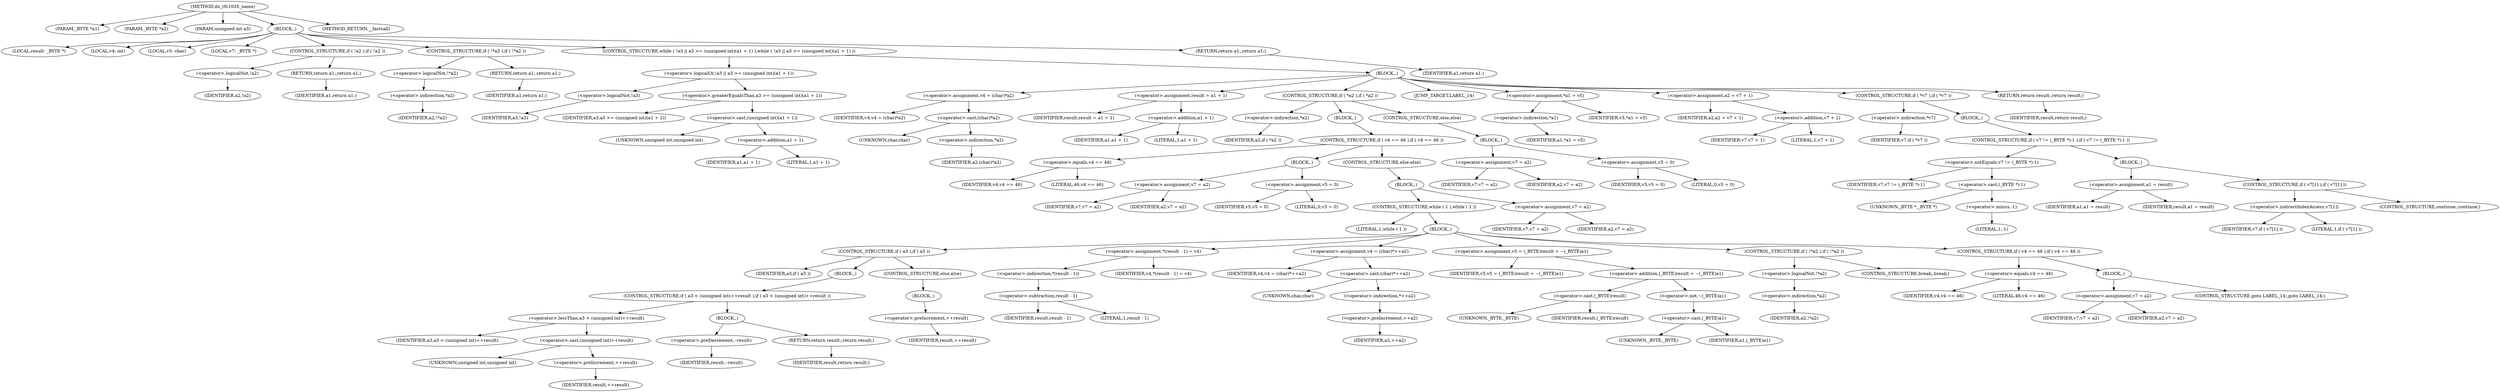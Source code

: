 digraph do_rfc1035_name {  
"1000105" [label = "(METHOD,do_rfc1035_name)" ]
"1000106" [label = "(PARAM,_BYTE *a1)" ]
"1000107" [label = "(PARAM,_BYTE *a2)" ]
"1000108" [label = "(PARAM,unsigned int a3)" ]
"1000109" [label = "(BLOCK,,)" ]
"1000110" [label = "(LOCAL,result: _BYTE *)" ]
"1000111" [label = "(LOCAL,v4: int)" ]
"1000112" [label = "(LOCAL,v5: char)" ]
"1000113" [label = "(LOCAL,v7: _BYTE *)" ]
"1000114" [label = "(CONTROL_STRUCTURE,if ( !a2 ),if ( !a2 ))" ]
"1000115" [label = "(<operator>.logicalNot,!a2)" ]
"1000116" [label = "(IDENTIFIER,a2,!a2)" ]
"1000117" [label = "(RETURN,return a1;,return a1;)" ]
"1000118" [label = "(IDENTIFIER,a1,return a1;)" ]
"1000119" [label = "(CONTROL_STRUCTURE,if ( !*a2 ),if ( !*a2 ))" ]
"1000120" [label = "(<operator>.logicalNot,!*a2)" ]
"1000121" [label = "(<operator>.indirection,*a2)" ]
"1000122" [label = "(IDENTIFIER,a2,!*a2)" ]
"1000123" [label = "(RETURN,return a1;,return a1;)" ]
"1000124" [label = "(IDENTIFIER,a1,return a1;)" ]
"1000125" [label = "(CONTROL_STRUCTURE,while ( !a3 || a3 >= (unsigned int)(a1 + 1) ),while ( !a3 || a3 >= (unsigned int)(a1 + 1) ))" ]
"1000126" [label = "(<operator>.logicalOr,!a3 || a3 >= (unsigned int)(a1 + 1))" ]
"1000127" [label = "(<operator>.logicalNot,!a3)" ]
"1000128" [label = "(IDENTIFIER,a3,!a3)" ]
"1000129" [label = "(<operator>.greaterEqualsThan,a3 >= (unsigned int)(a1 + 1))" ]
"1000130" [label = "(IDENTIFIER,a3,a3 >= (unsigned int)(a1 + 1))" ]
"1000131" [label = "(<operator>.cast,(unsigned int)(a1 + 1))" ]
"1000132" [label = "(UNKNOWN,unsigned int,unsigned int)" ]
"1000133" [label = "(<operator>.addition,a1 + 1)" ]
"1000134" [label = "(IDENTIFIER,a1,a1 + 1)" ]
"1000135" [label = "(LITERAL,1,a1 + 1)" ]
"1000136" [label = "(BLOCK,,)" ]
"1000137" [label = "(<operator>.assignment,v4 = (char)*a2)" ]
"1000138" [label = "(IDENTIFIER,v4,v4 = (char)*a2)" ]
"1000139" [label = "(<operator>.cast,(char)*a2)" ]
"1000140" [label = "(UNKNOWN,char,char)" ]
"1000141" [label = "(<operator>.indirection,*a2)" ]
"1000142" [label = "(IDENTIFIER,a2,(char)*a2)" ]
"1000143" [label = "(<operator>.assignment,result = a1 + 1)" ]
"1000144" [label = "(IDENTIFIER,result,result = a1 + 1)" ]
"1000145" [label = "(<operator>.addition,a1 + 1)" ]
"1000146" [label = "(IDENTIFIER,a1,a1 + 1)" ]
"1000147" [label = "(LITERAL,1,a1 + 1)" ]
"1000148" [label = "(CONTROL_STRUCTURE,if ( *a2 ),if ( *a2 ))" ]
"1000149" [label = "(<operator>.indirection,*a2)" ]
"1000150" [label = "(IDENTIFIER,a2,if ( *a2 ))" ]
"1000151" [label = "(BLOCK,,)" ]
"1000152" [label = "(CONTROL_STRUCTURE,if ( v4 == 46 ),if ( v4 == 46 ))" ]
"1000153" [label = "(<operator>.equals,v4 == 46)" ]
"1000154" [label = "(IDENTIFIER,v4,v4 == 46)" ]
"1000155" [label = "(LITERAL,46,v4 == 46)" ]
"1000156" [label = "(BLOCK,,)" ]
"1000157" [label = "(<operator>.assignment,v7 = a2)" ]
"1000158" [label = "(IDENTIFIER,v7,v7 = a2)" ]
"1000159" [label = "(IDENTIFIER,a2,v7 = a2)" ]
"1000160" [label = "(<operator>.assignment,v5 = 0)" ]
"1000161" [label = "(IDENTIFIER,v5,v5 = 0)" ]
"1000162" [label = "(LITERAL,0,v5 = 0)" ]
"1000163" [label = "(CONTROL_STRUCTURE,else,else)" ]
"1000164" [label = "(BLOCK,,)" ]
"1000165" [label = "(CONTROL_STRUCTURE,while ( 1 ),while ( 1 ))" ]
"1000166" [label = "(LITERAL,1,while ( 1 ))" ]
"1000167" [label = "(BLOCK,,)" ]
"1000168" [label = "(CONTROL_STRUCTURE,if ( a3 ),if ( a3 ))" ]
"1000169" [label = "(IDENTIFIER,a3,if ( a3 ))" ]
"1000170" [label = "(BLOCK,,)" ]
"1000171" [label = "(CONTROL_STRUCTURE,if ( a3 < (unsigned int)++result ),if ( a3 < (unsigned int)++result ))" ]
"1000172" [label = "(<operator>.lessThan,a3 < (unsigned int)++result)" ]
"1000173" [label = "(IDENTIFIER,a3,a3 < (unsigned int)++result)" ]
"1000174" [label = "(<operator>.cast,(unsigned int)++result)" ]
"1000175" [label = "(UNKNOWN,unsigned int,unsigned int)" ]
"1000176" [label = "(<operator>.preIncrement,++result)" ]
"1000177" [label = "(IDENTIFIER,result,++result)" ]
"1000178" [label = "(BLOCK,,)" ]
"1000179" [label = "(<operator>.preDecrement,--result)" ]
"1000180" [label = "(IDENTIFIER,result,--result)" ]
"1000181" [label = "(RETURN,return result;,return result;)" ]
"1000182" [label = "(IDENTIFIER,result,return result;)" ]
"1000183" [label = "(CONTROL_STRUCTURE,else,else)" ]
"1000184" [label = "(BLOCK,,)" ]
"1000185" [label = "(<operator>.preIncrement,++result)" ]
"1000186" [label = "(IDENTIFIER,result,++result)" ]
"1000187" [label = "(<operator>.assignment,*(result - 1) = v4)" ]
"1000188" [label = "(<operator>.indirection,*(result - 1))" ]
"1000189" [label = "(<operator>.subtraction,result - 1)" ]
"1000190" [label = "(IDENTIFIER,result,result - 1)" ]
"1000191" [label = "(LITERAL,1,result - 1)" ]
"1000192" [label = "(IDENTIFIER,v4,*(result - 1) = v4)" ]
"1000193" [label = "(<operator>.assignment,v4 = (char)*++a2)" ]
"1000194" [label = "(IDENTIFIER,v4,v4 = (char)*++a2)" ]
"1000195" [label = "(<operator>.cast,(char)*++a2)" ]
"1000196" [label = "(UNKNOWN,char,char)" ]
"1000197" [label = "(<operator>.indirection,*++a2)" ]
"1000198" [label = "(<operator>.preIncrement,++a2)" ]
"1000199" [label = "(IDENTIFIER,a2,++a2)" ]
"1000200" [label = "(<operator>.assignment,v5 = (_BYTE)result + ~(_BYTE)a1)" ]
"1000201" [label = "(IDENTIFIER,v5,v5 = (_BYTE)result + ~(_BYTE)a1)" ]
"1000202" [label = "(<operator>.addition,(_BYTE)result + ~(_BYTE)a1)" ]
"1000203" [label = "(<operator>.cast,(_BYTE)result)" ]
"1000204" [label = "(UNKNOWN,_BYTE,_BYTE)" ]
"1000205" [label = "(IDENTIFIER,result,(_BYTE)result)" ]
"1000206" [label = "(<operator>.not,~(_BYTE)a1)" ]
"1000207" [label = "(<operator>.cast,(_BYTE)a1)" ]
"1000208" [label = "(UNKNOWN,_BYTE,_BYTE)" ]
"1000209" [label = "(IDENTIFIER,a1,(_BYTE)a1)" ]
"1000210" [label = "(CONTROL_STRUCTURE,if ( !*a2 ),if ( !*a2 ))" ]
"1000211" [label = "(<operator>.logicalNot,!*a2)" ]
"1000212" [label = "(<operator>.indirection,*a2)" ]
"1000213" [label = "(IDENTIFIER,a2,!*a2)" ]
"1000214" [label = "(CONTROL_STRUCTURE,break;,break;)" ]
"1000215" [label = "(CONTROL_STRUCTURE,if ( v4 == 46 ),if ( v4 == 46 ))" ]
"1000216" [label = "(<operator>.equals,v4 == 46)" ]
"1000217" [label = "(IDENTIFIER,v4,v4 == 46)" ]
"1000218" [label = "(LITERAL,46,v4 == 46)" ]
"1000219" [label = "(BLOCK,,)" ]
"1000220" [label = "(<operator>.assignment,v7 = a2)" ]
"1000221" [label = "(IDENTIFIER,v7,v7 = a2)" ]
"1000222" [label = "(IDENTIFIER,a2,v7 = a2)" ]
"1000223" [label = "(CONTROL_STRUCTURE,goto LABEL_14;,goto LABEL_14;)" ]
"1000224" [label = "(<operator>.assignment,v7 = a2)" ]
"1000225" [label = "(IDENTIFIER,v7,v7 = a2)" ]
"1000226" [label = "(IDENTIFIER,a2,v7 = a2)" ]
"1000227" [label = "(CONTROL_STRUCTURE,else,else)" ]
"1000228" [label = "(BLOCK,,)" ]
"1000229" [label = "(<operator>.assignment,v7 = a2)" ]
"1000230" [label = "(IDENTIFIER,v7,v7 = a2)" ]
"1000231" [label = "(IDENTIFIER,a2,v7 = a2)" ]
"1000232" [label = "(<operator>.assignment,v5 = 0)" ]
"1000233" [label = "(IDENTIFIER,v5,v5 = 0)" ]
"1000234" [label = "(LITERAL,0,v5 = 0)" ]
"1000235" [label = "(JUMP_TARGET,LABEL_14)" ]
"1000236" [label = "(<operator>.assignment,*a1 = v5)" ]
"1000237" [label = "(<operator>.indirection,*a1)" ]
"1000238" [label = "(IDENTIFIER,a1,*a1 = v5)" ]
"1000239" [label = "(IDENTIFIER,v5,*a1 = v5)" ]
"1000240" [label = "(<operator>.assignment,a2 = v7 + 1)" ]
"1000241" [label = "(IDENTIFIER,a2,a2 = v7 + 1)" ]
"1000242" [label = "(<operator>.addition,v7 + 1)" ]
"1000243" [label = "(IDENTIFIER,v7,v7 + 1)" ]
"1000244" [label = "(LITERAL,1,v7 + 1)" ]
"1000245" [label = "(CONTROL_STRUCTURE,if ( *v7 ),if ( *v7 ))" ]
"1000246" [label = "(<operator>.indirection,*v7)" ]
"1000247" [label = "(IDENTIFIER,v7,if ( *v7 ))" ]
"1000248" [label = "(BLOCK,,)" ]
"1000249" [label = "(CONTROL_STRUCTURE,if ( v7 != (_BYTE *)-1 ),if ( v7 != (_BYTE *)-1 ))" ]
"1000250" [label = "(<operator>.notEquals,v7 != (_BYTE *)-1)" ]
"1000251" [label = "(IDENTIFIER,v7,v7 != (_BYTE *)-1)" ]
"1000252" [label = "(<operator>.cast,(_BYTE *)-1)" ]
"1000253" [label = "(UNKNOWN,_BYTE *,_BYTE *)" ]
"1000254" [label = "(<operator>.minus,-1)" ]
"1000255" [label = "(LITERAL,1,-1)" ]
"1000256" [label = "(BLOCK,,)" ]
"1000257" [label = "(<operator>.assignment,a1 = result)" ]
"1000258" [label = "(IDENTIFIER,a1,a1 = result)" ]
"1000259" [label = "(IDENTIFIER,result,a1 = result)" ]
"1000260" [label = "(CONTROL_STRUCTURE,if ( v7[1] ),if ( v7[1] ))" ]
"1000261" [label = "(<operator>.indirectIndexAccess,v7[1])" ]
"1000262" [label = "(IDENTIFIER,v7,if ( v7[1] ))" ]
"1000263" [label = "(LITERAL,1,if ( v7[1] ))" ]
"1000264" [label = "(CONTROL_STRUCTURE,continue;,continue;)" ]
"1000265" [label = "(RETURN,return result;,return result;)" ]
"1000266" [label = "(IDENTIFIER,result,return result;)" ]
"1000267" [label = "(RETURN,return a1;,return a1;)" ]
"1000268" [label = "(IDENTIFIER,a1,return a1;)" ]
"1000269" [label = "(METHOD_RETURN,__fastcall)" ]
  "1000105" -> "1000106" 
  "1000105" -> "1000107" 
  "1000105" -> "1000108" 
  "1000105" -> "1000109" 
  "1000105" -> "1000269" 
  "1000109" -> "1000110" 
  "1000109" -> "1000111" 
  "1000109" -> "1000112" 
  "1000109" -> "1000113" 
  "1000109" -> "1000114" 
  "1000109" -> "1000119" 
  "1000109" -> "1000125" 
  "1000109" -> "1000267" 
  "1000114" -> "1000115" 
  "1000114" -> "1000117" 
  "1000115" -> "1000116" 
  "1000117" -> "1000118" 
  "1000119" -> "1000120" 
  "1000119" -> "1000123" 
  "1000120" -> "1000121" 
  "1000121" -> "1000122" 
  "1000123" -> "1000124" 
  "1000125" -> "1000126" 
  "1000125" -> "1000136" 
  "1000126" -> "1000127" 
  "1000126" -> "1000129" 
  "1000127" -> "1000128" 
  "1000129" -> "1000130" 
  "1000129" -> "1000131" 
  "1000131" -> "1000132" 
  "1000131" -> "1000133" 
  "1000133" -> "1000134" 
  "1000133" -> "1000135" 
  "1000136" -> "1000137" 
  "1000136" -> "1000143" 
  "1000136" -> "1000148" 
  "1000136" -> "1000235" 
  "1000136" -> "1000236" 
  "1000136" -> "1000240" 
  "1000136" -> "1000245" 
  "1000136" -> "1000265" 
  "1000137" -> "1000138" 
  "1000137" -> "1000139" 
  "1000139" -> "1000140" 
  "1000139" -> "1000141" 
  "1000141" -> "1000142" 
  "1000143" -> "1000144" 
  "1000143" -> "1000145" 
  "1000145" -> "1000146" 
  "1000145" -> "1000147" 
  "1000148" -> "1000149" 
  "1000148" -> "1000151" 
  "1000148" -> "1000227" 
  "1000149" -> "1000150" 
  "1000151" -> "1000152" 
  "1000152" -> "1000153" 
  "1000152" -> "1000156" 
  "1000152" -> "1000163" 
  "1000153" -> "1000154" 
  "1000153" -> "1000155" 
  "1000156" -> "1000157" 
  "1000156" -> "1000160" 
  "1000157" -> "1000158" 
  "1000157" -> "1000159" 
  "1000160" -> "1000161" 
  "1000160" -> "1000162" 
  "1000163" -> "1000164" 
  "1000164" -> "1000165" 
  "1000164" -> "1000224" 
  "1000165" -> "1000166" 
  "1000165" -> "1000167" 
  "1000167" -> "1000168" 
  "1000167" -> "1000187" 
  "1000167" -> "1000193" 
  "1000167" -> "1000200" 
  "1000167" -> "1000210" 
  "1000167" -> "1000215" 
  "1000168" -> "1000169" 
  "1000168" -> "1000170" 
  "1000168" -> "1000183" 
  "1000170" -> "1000171" 
  "1000171" -> "1000172" 
  "1000171" -> "1000178" 
  "1000172" -> "1000173" 
  "1000172" -> "1000174" 
  "1000174" -> "1000175" 
  "1000174" -> "1000176" 
  "1000176" -> "1000177" 
  "1000178" -> "1000179" 
  "1000178" -> "1000181" 
  "1000179" -> "1000180" 
  "1000181" -> "1000182" 
  "1000183" -> "1000184" 
  "1000184" -> "1000185" 
  "1000185" -> "1000186" 
  "1000187" -> "1000188" 
  "1000187" -> "1000192" 
  "1000188" -> "1000189" 
  "1000189" -> "1000190" 
  "1000189" -> "1000191" 
  "1000193" -> "1000194" 
  "1000193" -> "1000195" 
  "1000195" -> "1000196" 
  "1000195" -> "1000197" 
  "1000197" -> "1000198" 
  "1000198" -> "1000199" 
  "1000200" -> "1000201" 
  "1000200" -> "1000202" 
  "1000202" -> "1000203" 
  "1000202" -> "1000206" 
  "1000203" -> "1000204" 
  "1000203" -> "1000205" 
  "1000206" -> "1000207" 
  "1000207" -> "1000208" 
  "1000207" -> "1000209" 
  "1000210" -> "1000211" 
  "1000210" -> "1000214" 
  "1000211" -> "1000212" 
  "1000212" -> "1000213" 
  "1000215" -> "1000216" 
  "1000215" -> "1000219" 
  "1000216" -> "1000217" 
  "1000216" -> "1000218" 
  "1000219" -> "1000220" 
  "1000219" -> "1000223" 
  "1000220" -> "1000221" 
  "1000220" -> "1000222" 
  "1000224" -> "1000225" 
  "1000224" -> "1000226" 
  "1000227" -> "1000228" 
  "1000228" -> "1000229" 
  "1000228" -> "1000232" 
  "1000229" -> "1000230" 
  "1000229" -> "1000231" 
  "1000232" -> "1000233" 
  "1000232" -> "1000234" 
  "1000236" -> "1000237" 
  "1000236" -> "1000239" 
  "1000237" -> "1000238" 
  "1000240" -> "1000241" 
  "1000240" -> "1000242" 
  "1000242" -> "1000243" 
  "1000242" -> "1000244" 
  "1000245" -> "1000246" 
  "1000245" -> "1000248" 
  "1000246" -> "1000247" 
  "1000248" -> "1000249" 
  "1000249" -> "1000250" 
  "1000249" -> "1000256" 
  "1000250" -> "1000251" 
  "1000250" -> "1000252" 
  "1000252" -> "1000253" 
  "1000252" -> "1000254" 
  "1000254" -> "1000255" 
  "1000256" -> "1000257" 
  "1000256" -> "1000260" 
  "1000257" -> "1000258" 
  "1000257" -> "1000259" 
  "1000260" -> "1000261" 
  "1000260" -> "1000264" 
  "1000261" -> "1000262" 
  "1000261" -> "1000263" 
  "1000265" -> "1000266" 
  "1000267" -> "1000268" 
}
